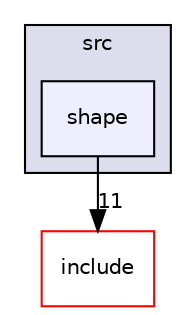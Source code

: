 digraph "/home/alexandre/Documents/sae_pacman/MinGL2/src/shape" {
  compound=true
  node [ fontsize="10", fontname="Helvetica"];
  edge [ labelfontsize="10", labelfontname="Helvetica"];
  subgraph clusterdir_3785c8ddeb5801ba8a1eb564cf3952b5 {
    graph [ bgcolor="#ddddee", pencolor="black", label="src" fontname="Helvetica", fontsize="10", URL="dir_3785c8ddeb5801ba8a1eb564cf3952b5.html"]
  dir_66629e48223be2b2ba4f797b35495f34 [shape=box, label="shape", style="filled", fillcolor="#eeeeff", pencolor="black", URL="dir_66629e48223be2b2ba4f797b35495f34.html"];
  }
  dir_ae291cc27e75980bdaeeec13fe1d2128 [shape=box label="include" fillcolor="white" style="filled" color="red" URL="dir_ae291cc27e75980bdaeeec13fe1d2128.html"];
  dir_66629e48223be2b2ba4f797b35495f34->dir_ae291cc27e75980bdaeeec13fe1d2128 [headlabel="11", labeldistance=1.5 headhref="dir_000029_000013.html"];
}
